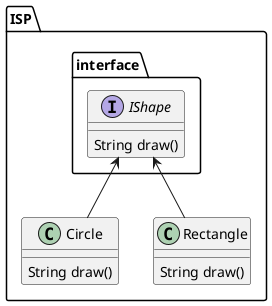 @startuml ISP
  package ISP {
    package interface {
      interface IShape {
        String draw()
      }
    }

    class Circle {
      String draw()
    }

    class Rectangle{
      String draw()
    }

    IShape <-- Circle
    IShape <-- Rectangle
  }
@enduml
